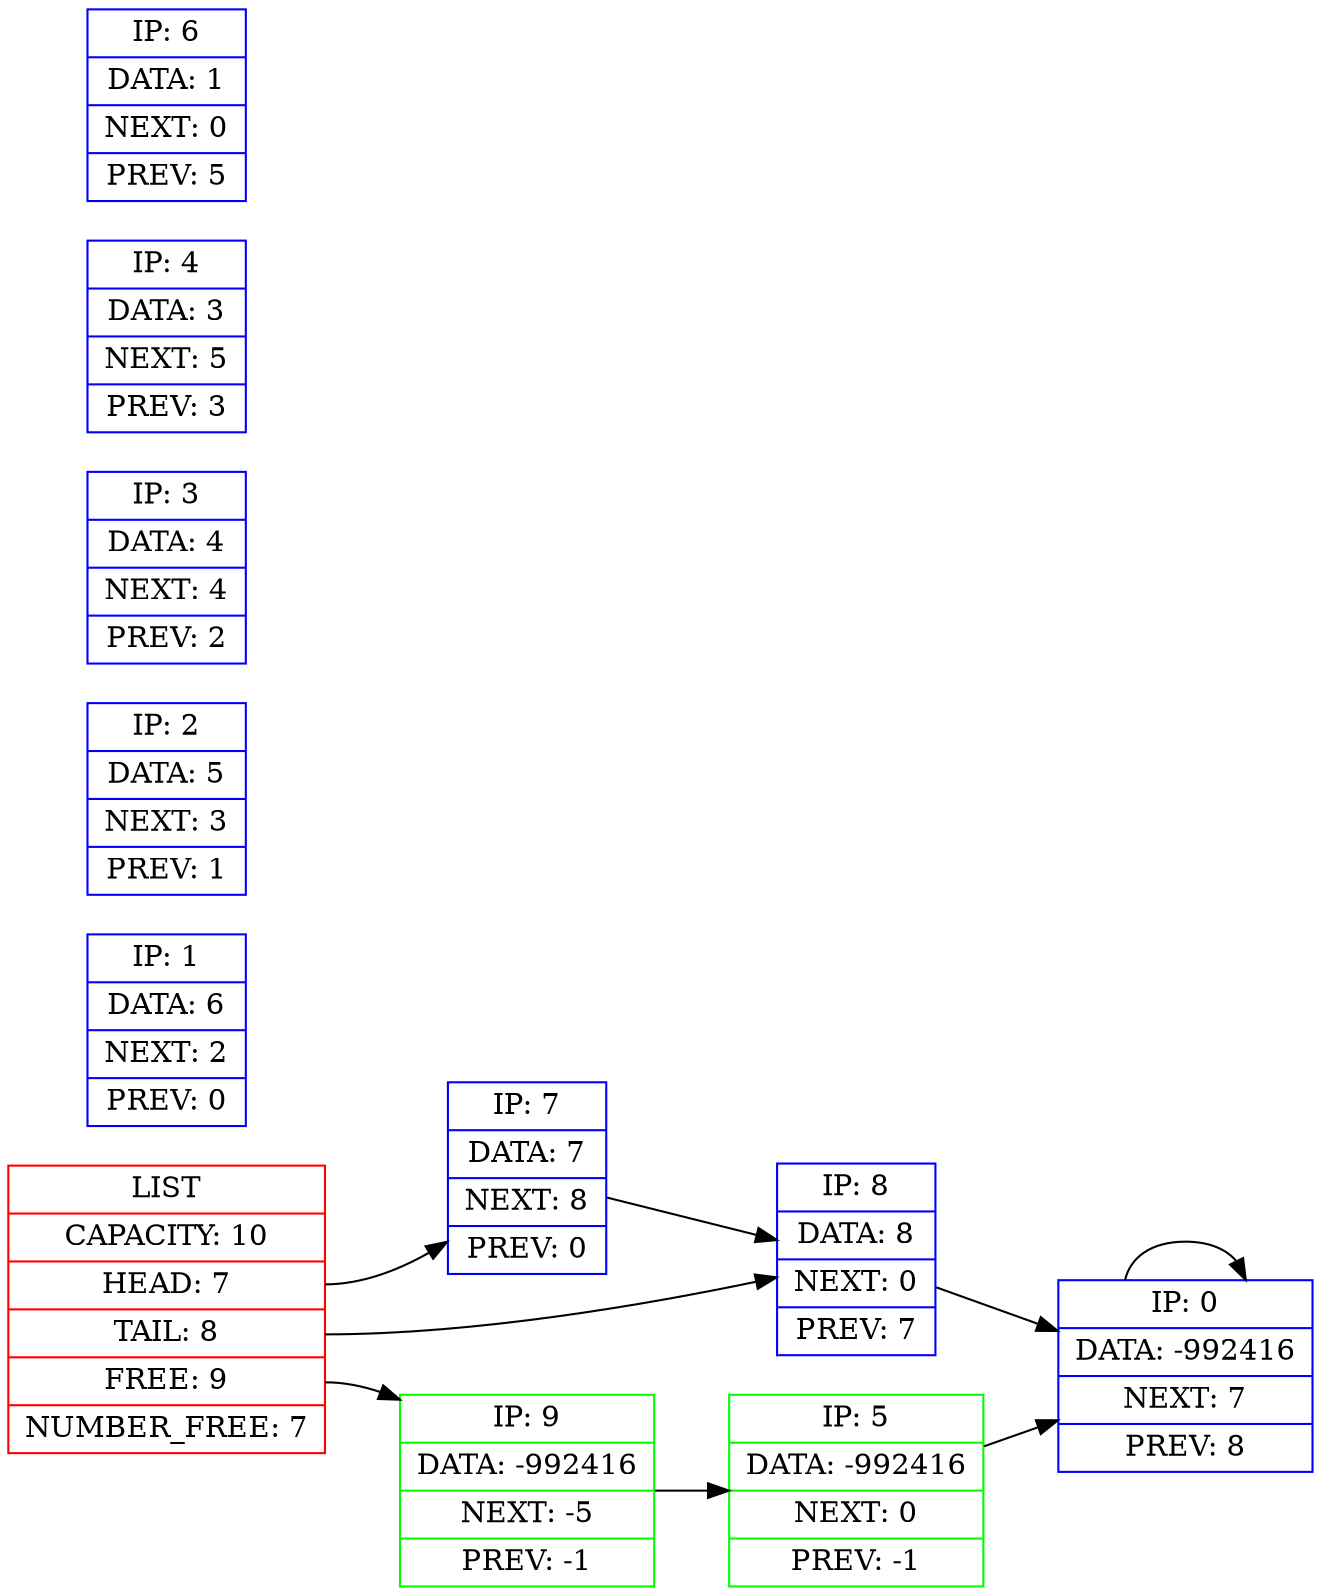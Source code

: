 digraph G{
	rankdir=LR;
	elem_list [color = "red",shape=record, label= "LIST | CAPACITY: 10 | <f_head> HEAD: 7 | <f_tail> TAIL: 8 | <f_free> FREE: 9 | NUMBER_FREE: 7"];
	elem_0 [color = "blue", shape=record, label= "IP: 0 | DATA: -992416| NEXT: 7| PREV: 8"];
	elem_1 [color = "blue", shape=record, label= "IP: 1 | DATA: 6| NEXT: 2| PREV: 0"];
	elem_2 [color = "blue", shape=record, label= "IP: 2 | DATA: 5| NEXT: 3| PREV: 1"];
	elem_3 [color = "blue", shape=record, label= "IP: 3 | DATA: 4| NEXT: 4| PREV: 2"];
	elem_4 [color = "blue", shape=record, label= "IP: 4 | DATA: 3| NEXT: 5| PREV: 3"];
	elem_5 [color = "green", shape=record, label= "IP: 5 | DATA: -992416| NEXT: 0| PREV: -1"];
	elem_6 [color = "blue", shape=record, label= "IP: 6 | DATA: 1| NEXT: 0| PREV: 5"];
	elem_7 [color = "blue", shape=record, label= "IP: 7 | DATA: 7| NEXT: 8| PREV: 0"];
	elem_8 [color = "blue", shape=record, label= "IP: 8 | DATA: 8| NEXT: 0| PREV: 7"];
	elem_9 [color = "green", shape=record, label= "IP: 9 | DATA: -992416| NEXT: -5| PREV: -1"];
	elem_0 -> elem_0;
	elem_list:<f_free> -> elem_9;
	elem_9 -> elem_5 -> elem_0;
	elem_list:<f_head> -> elem_7;
	elem_list:<f_tail> -> elem_8;
	elem_7 -> elem_8 -> elem_0;
}
